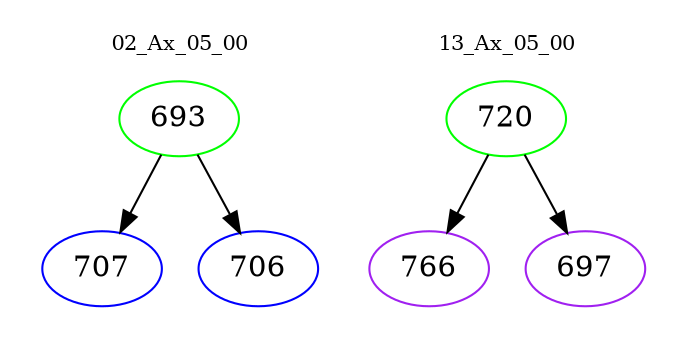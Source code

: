 digraph{
subgraph cluster_0 {
color = white
label = "02_Ax_05_00";
fontsize=10;
T0_693 [label="693", color="green"]
T0_693 -> T0_707 [color="black"]
T0_707 [label="707", color="blue"]
T0_693 -> T0_706 [color="black"]
T0_706 [label="706", color="blue"]
}
subgraph cluster_1 {
color = white
label = "13_Ax_05_00";
fontsize=10;
T1_720 [label="720", color="green"]
T1_720 -> T1_766 [color="black"]
T1_766 [label="766", color="purple"]
T1_720 -> T1_697 [color="black"]
T1_697 [label="697", color="purple"]
}
}
